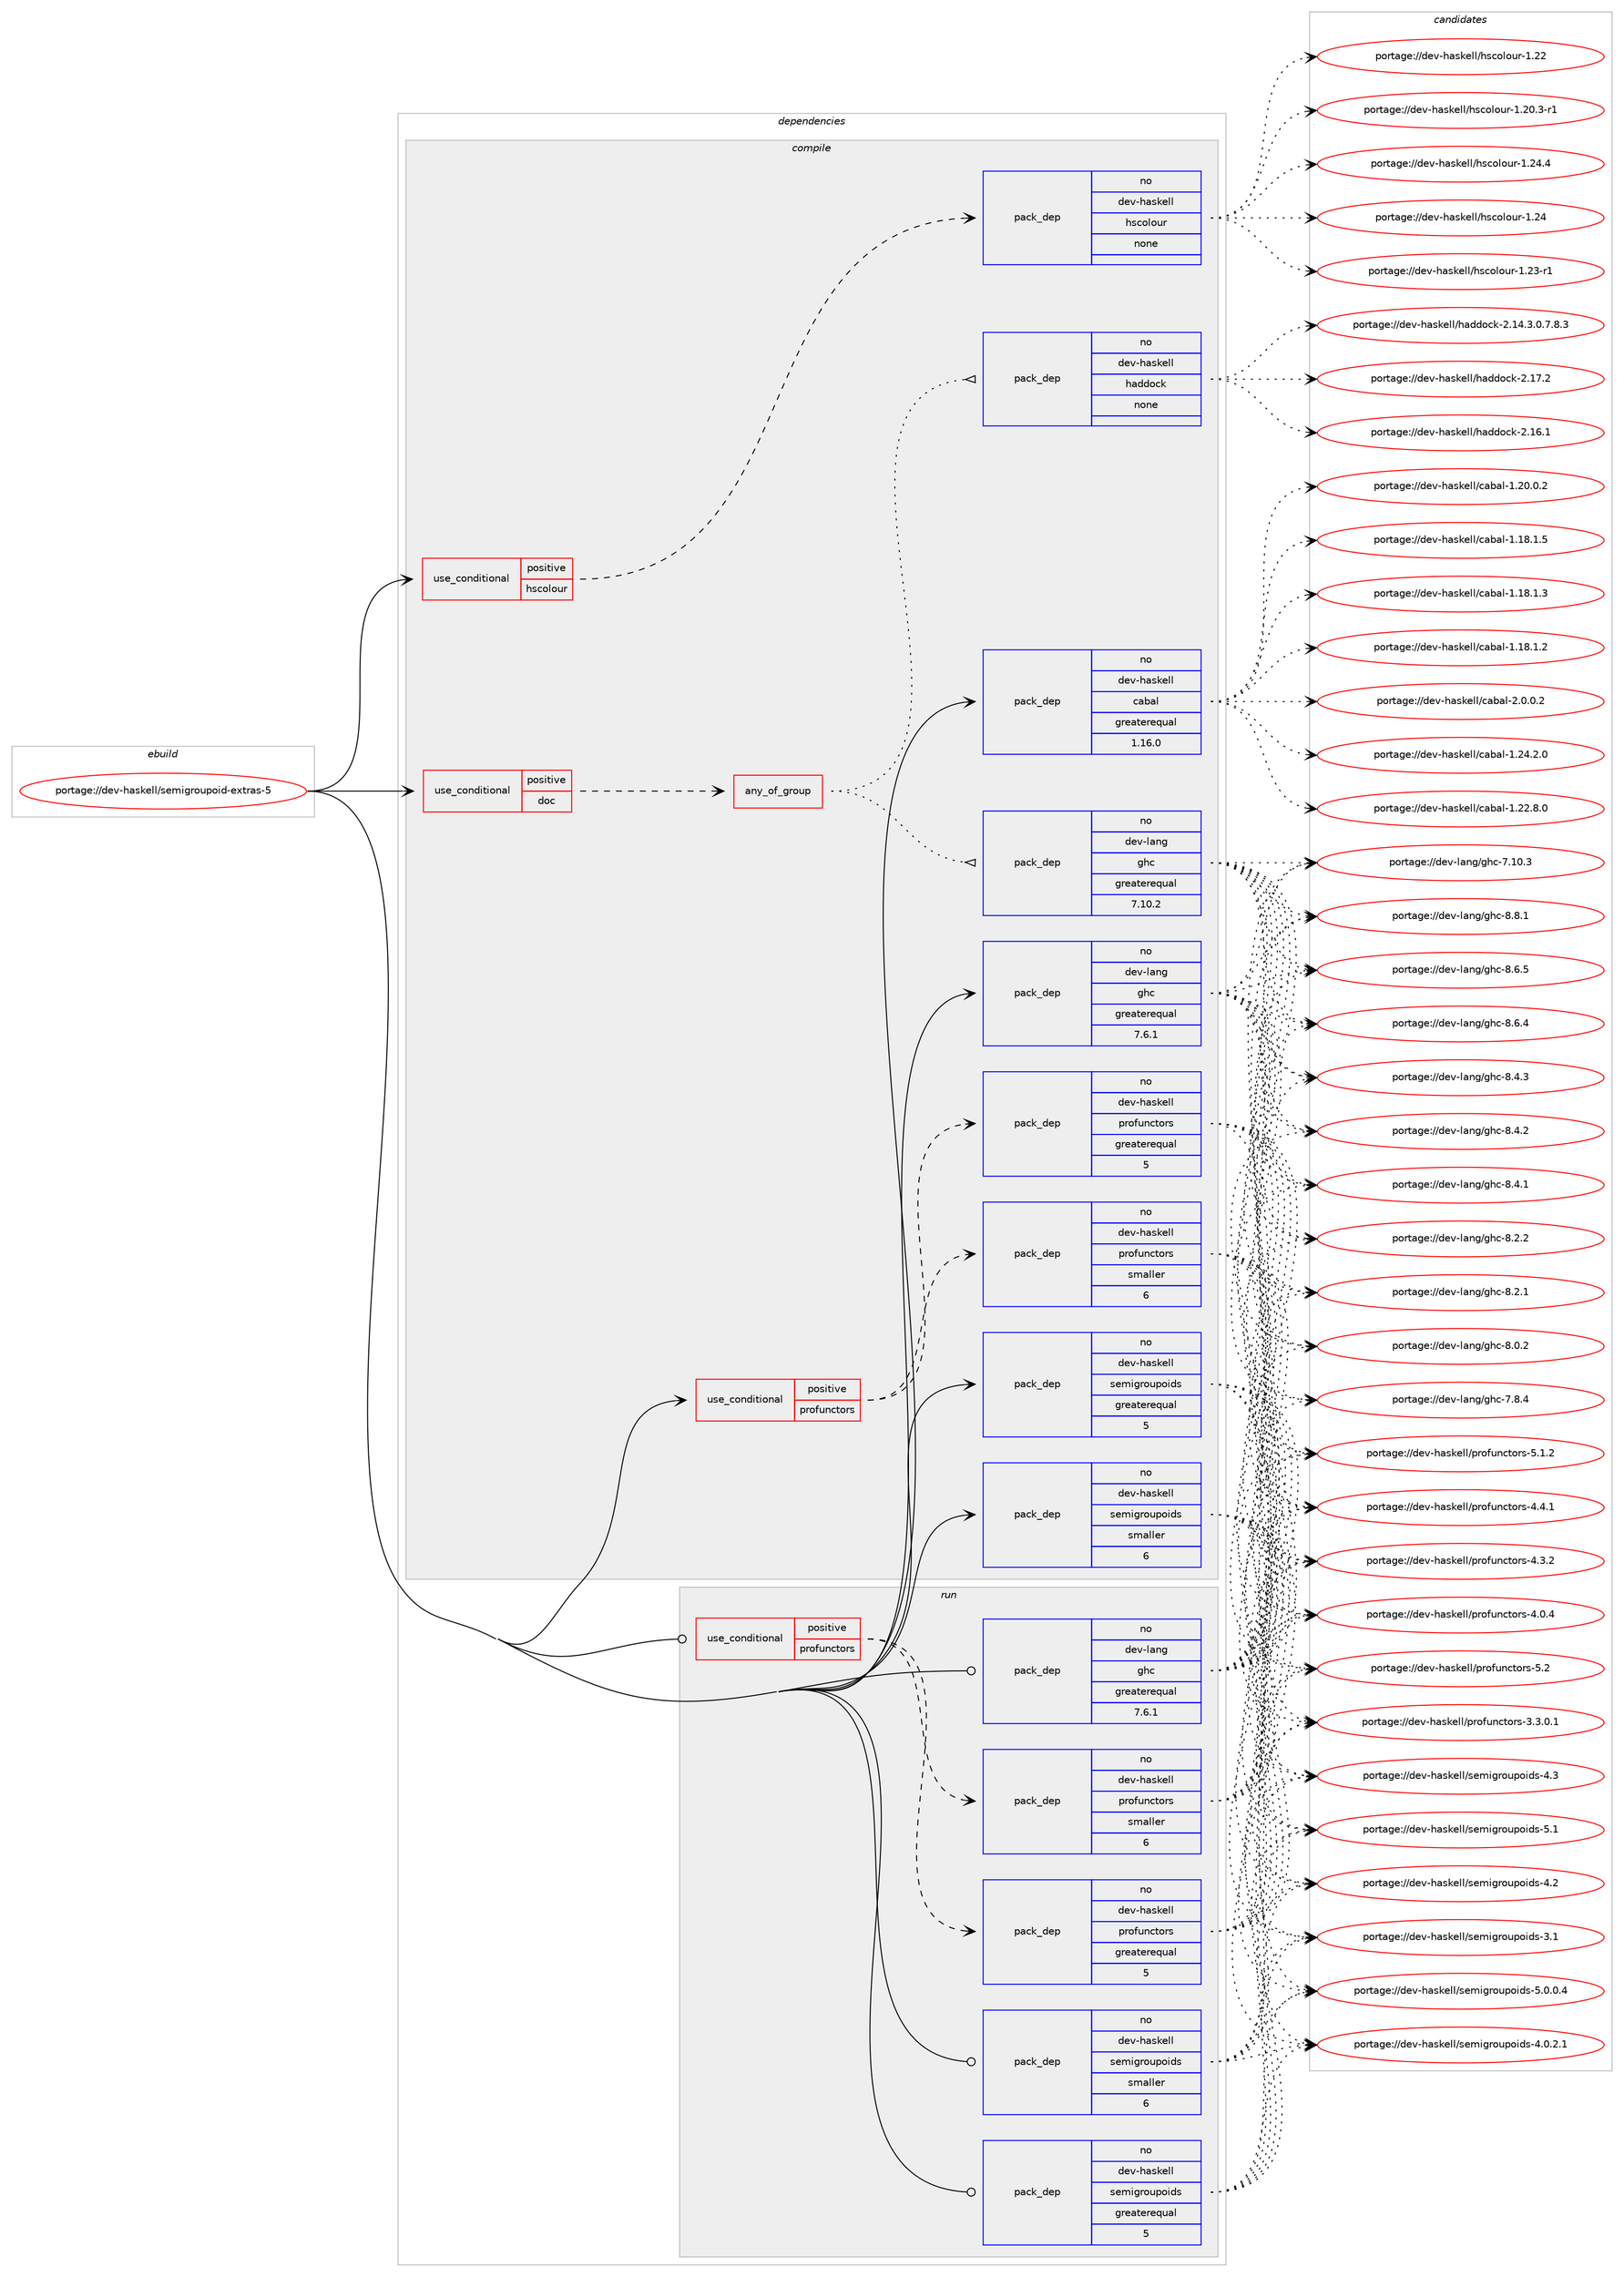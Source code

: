 digraph prolog {

# *************
# Graph options
# *************

newrank=true;
concentrate=true;
compound=true;
graph [rankdir=LR,fontname=Helvetica,fontsize=10,ranksep=1.5];#, ranksep=2.5, nodesep=0.2];
edge  [arrowhead=vee];
node  [fontname=Helvetica,fontsize=10];

# **********
# The ebuild
# **********

subgraph cluster_leftcol {
color=gray;
label=<<i>ebuild</i>>;
id [label="portage://dev-haskell/semigroupoid-extras-5", color=red, width=4, href="../dev-haskell/semigroupoid-extras-5.svg"];
}

# ****************
# The dependencies
# ****************

subgraph cluster_midcol {
color=gray;
label=<<i>dependencies</i>>;
subgraph cluster_compile {
fillcolor="#eeeeee";
style=filled;
label=<<i>compile</i>>;
subgraph cond131913 {
dependency546148 [label=<<TABLE BORDER="0" CELLBORDER="1" CELLSPACING="0" CELLPADDING="4"><TR><TD ROWSPAN="3" CELLPADDING="10">use_conditional</TD></TR><TR><TD>positive</TD></TR><TR><TD>doc</TD></TR></TABLE>>, shape=none, color=red];
subgraph any5801 {
dependency546149 [label=<<TABLE BORDER="0" CELLBORDER="1" CELLSPACING="0" CELLPADDING="4"><TR><TD CELLPADDING="10">any_of_group</TD></TR></TABLE>>, shape=none, color=red];subgraph pack408197 {
dependency546150 [label=<<TABLE BORDER="0" CELLBORDER="1" CELLSPACING="0" CELLPADDING="4" WIDTH="220"><TR><TD ROWSPAN="6" CELLPADDING="30">pack_dep</TD></TR><TR><TD WIDTH="110">no</TD></TR><TR><TD>dev-haskell</TD></TR><TR><TD>haddock</TD></TR><TR><TD>none</TD></TR><TR><TD></TD></TR></TABLE>>, shape=none, color=blue];
}
dependency546149:e -> dependency546150:w [weight=20,style="dotted",arrowhead="oinv"];
subgraph pack408198 {
dependency546151 [label=<<TABLE BORDER="0" CELLBORDER="1" CELLSPACING="0" CELLPADDING="4" WIDTH="220"><TR><TD ROWSPAN="6" CELLPADDING="30">pack_dep</TD></TR><TR><TD WIDTH="110">no</TD></TR><TR><TD>dev-lang</TD></TR><TR><TD>ghc</TD></TR><TR><TD>greaterequal</TD></TR><TR><TD>7.10.2</TD></TR></TABLE>>, shape=none, color=blue];
}
dependency546149:e -> dependency546151:w [weight=20,style="dotted",arrowhead="oinv"];
}
dependency546148:e -> dependency546149:w [weight=20,style="dashed",arrowhead="vee"];
}
id:e -> dependency546148:w [weight=20,style="solid",arrowhead="vee"];
subgraph cond131914 {
dependency546152 [label=<<TABLE BORDER="0" CELLBORDER="1" CELLSPACING="0" CELLPADDING="4"><TR><TD ROWSPAN="3" CELLPADDING="10">use_conditional</TD></TR><TR><TD>positive</TD></TR><TR><TD>hscolour</TD></TR></TABLE>>, shape=none, color=red];
subgraph pack408199 {
dependency546153 [label=<<TABLE BORDER="0" CELLBORDER="1" CELLSPACING="0" CELLPADDING="4" WIDTH="220"><TR><TD ROWSPAN="6" CELLPADDING="30">pack_dep</TD></TR><TR><TD WIDTH="110">no</TD></TR><TR><TD>dev-haskell</TD></TR><TR><TD>hscolour</TD></TR><TR><TD>none</TD></TR><TR><TD></TD></TR></TABLE>>, shape=none, color=blue];
}
dependency546152:e -> dependency546153:w [weight=20,style="dashed",arrowhead="vee"];
}
id:e -> dependency546152:w [weight=20,style="solid",arrowhead="vee"];
subgraph cond131915 {
dependency546154 [label=<<TABLE BORDER="0" CELLBORDER="1" CELLSPACING="0" CELLPADDING="4"><TR><TD ROWSPAN="3" CELLPADDING="10">use_conditional</TD></TR><TR><TD>positive</TD></TR><TR><TD>profunctors</TD></TR></TABLE>>, shape=none, color=red];
subgraph pack408200 {
dependency546155 [label=<<TABLE BORDER="0" CELLBORDER="1" CELLSPACING="0" CELLPADDING="4" WIDTH="220"><TR><TD ROWSPAN="6" CELLPADDING="30">pack_dep</TD></TR><TR><TD WIDTH="110">no</TD></TR><TR><TD>dev-haskell</TD></TR><TR><TD>profunctors</TD></TR><TR><TD>greaterequal</TD></TR><TR><TD>5</TD></TR></TABLE>>, shape=none, color=blue];
}
dependency546154:e -> dependency546155:w [weight=20,style="dashed",arrowhead="vee"];
subgraph pack408201 {
dependency546156 [label=<<TABLE BORDER="0" CELLBORDER="1" CELLSPACING="0" CELLPADDING="4" WIDTH="220"><TR><TD ROWSPAN="6" CELLPADDING="30">pack_dep</TD></TR><TR><TD WIDTH="110">no</TD></TR><TR><TD>dev-haskell</TD></TR><TR><TD>profunctors</TD></TR><TR><TD>smaller</TD></TR><TR><TD>6</TD></TR></TABLE>>, shape=none, color=blue];
}
dependency546154:e -> dependency546156:w [weight=20,style="dashed",arrowhead="vee"];
}
id:e -> dependency546154:w [weight=20,style="solid",arrowhead="vee"];
subgraph pack408202 {
dependency546157 [label=<<TABLE BORDER="0" CELLBORDER="1" CELLSPACING="0" CELLPADDING="4" WIDTH="220"><TR><TD ROWSPAN="6" CELLPADDING="30">pack_dep</TD></TR><TR><TD WIDTH="110">no</TD></TR><TR><TD>dev-haskell</TD></TR><TR><TD>cabal</TD></TR><TR><TD>greaterequal</TD></TR><TR><TD>1.16.0</TD></TR></TABLE>>, shape=none, color=blue];
}
id:e -> dependency546157:w [weight=20,style="solid",arrowhead="vee"];
subgraph pack408203 {
dependency546158 [label=<<TABLE BORDER="0" CELLBORDER="1" CELLSPACING="0" CELLPADDING="4" WIDTH="220"><TR><TD ROWSPAN="6" CELLPADDING="30">pack_dep</TD></TR><TR><TD WIDTH="110">no</TD></TR><TR><TD>dev-haskell</TD></TR><TR><TD>semigroupoids</TD></TR><TR><TD>greaterequal</TD></TR><TR><TD>5</TD></TR></TABLE>>, shape=none, color=blue];
}
id:e -> dependency546158:w [weight=20,style="solid",arrowhead="vee"];
subgraph pack408204 {
dependency546159 [label=<<TABLE BORDER="0" CELLBORDER="1" CELLSPACING="0" CELLPADDING="4" WIDTH="220"><TR><TD ROWSPAN="6" CELLPADDING="30">pack_dep</TD></TR><TR><TD WIDTH="110">no</TD></TR><TR><TD>dev-haskell</TD></TR><TR><TD>semigroupoids</TD></TR><TR><TD>smaller</TD></TR><TR><TD>6</TD></TR></TABLE>>, shape=none, color=blue];
}
id:e -> dependency546159:w [weight=20,style="solid",arrowhead="vee"];
subgraph pack408205 {
dependency546160 [label=<<TABLE BORDER="0" CELLBORDER="1" CELLSPACING="0" CELLPADDING="4" WIDTH="220"><TR><TD ROWSPAN="6" CELLPADDING="30">pack_dep</TD></TR><TR><TD WIDTH="110">no</TD></TR><TR><TD>dev-lang</TD></TR><TR><TD>ghc</TD></TR><TR><TD>greaterequal</TD></TR><TR><TD>7.6.1</TD></TR></TABLE>>, shape=none, color=blue];
}
id:e -> dependency546160:w [weight=20,style="solid",arrowhead="vee"];
}
subgraph cluster_compileandrun {
fillcolor="#eeeeee";
style=filled;
label=<<i>compile and run</i>>;
}
subgraph cluster_run {
fillcolor="#eeeeee";
style=filled;
label=<<i>run</i>>;
subgraph cond131916 {
dependency546161 [label=<<TABLE BORDER="0" CELLBORDER="1" CELLSPACING="0" CELLPADDING="4"><TR><TD ROWSPAN="3" CELLPADDING="10">use_conditional</TD></TR><TR><TD>positive</TD></TR><TR><TD>profunctors</TD></TR></TABLE>>, shape=none, color=red];
subgraph pack408206 {
dependency546162 [label=<<TABLE BORDER="0" CELLBORDER="1" CELLSPACING="0" CELLPADDING="4" WIDTH="220"><TR><TD ROWSPAN="6" CELLPADDING="30">pack_dep</TD></TR><TR><TD WIDTH="110">no</TD></TR><TR><TD>dev-haskell</TD></TR><TR><TD>profunctors</TD></TR><TR><TD>greaterequal</TD></TR><TR><TD>5</TD></TR></TABLE>>, shape=none, color=blue];
}
dependency546161:e -> dependency546162:w [weight=20,style="dashed",arrowhead="vee"];
subgraph pack408207 {
dependency546163 [label=<<TABLE BORDER="0" CELLBORDER="1" CELLSPACING="0" CELLPADDING="4" WIDTH="220"><TR><TD ROWSPAN="6" CELLPADDING="30">pack_dep</TD></TR><TR><TD WIDTH="110">no</TD></TR><TR><TD>dev-haskell</TD></TR><TR><TD>profunctors</TD></TR><TR><TD>smaller</TD></TR><TR><TD>6</TD></TR></TABLE>>, shape=none, color=blue];
}
dependency546161:e -> dependency546163:w [weight=20,style="dashed",arrowhead="vee"];
}
id:e -> dependency546161:w [weight=20,style="solid",arrowhead="odot"];
subgraph pack408208 {
dependency546164 [label=<<TABLE BORDER="0" CELLBORDER="1" CELLSPACING="0" CELLPADDING="4" WIDTH="220"><TR><TD ROWSPAN="6" CELLPADDING="30">pack_dep</TD></TR><TR><TD WIDTH="110">no</TD></TR><TR><TD>dev-haskell</TD></TR><TR><TD>semigroupoids</TD></TR><TR><TD>greaterequal</TD></TR><TR><TD>5</TD></TR></TABLE>>, shape=none, color=blue];
}
id:e -> dependency546164:w [weight=20,style="solid",arrowhead="odot"];
subgraph pack408209 {
dependency546165 [label=<<TABLE BORDER="0" CELLBORDER="1" CELLSPACING="0" CELLPADDING="4" WIDTH="220"><TR><TD ROWSPAN="6" CELLPADDING="30">pack_dep</TD></TR><TR><TD WIDTH="110">no</TD></TR><TR><TD>dev-haskell</TD></TR><TR><TD>semigroupoids</TD></TR><TR><TD>smaller</TD></TR><TR><TD>6</TD></TR></TABLE>>, shape=none, color=blue];
}
id:e -> dependency546165:w [weight=20,style="solid",arrowhead="odot"];
subgraph pack408210 {
dependency546166 [label=<<TABLE BORDER="0" CELLBORDER="1" CELLSPACING="0" CELLPADDING="4" WIDTH="220"><TR><TD ROWSPAN="6" CELLPADDING="30">pack_dep</TD></TR><TR><TD WIDTH="110">no</TD></TR><TR><TD>dev-lang</TD></TR><TR><TD>ghc</TD></TR><TR><TD>greaterequal</TD></TR><TR><TD>7.6.1</TD></TR></TABLE>>, shape=none, color=blue];
}
id:e -> dependency546166:w [weight=20,style="solid",arrowhead="odot"];
}
}

# **************
# The candidates
# **************

subgraph cluster_choices {
rank=same;
color=gray;
label=<<i>candidates</i>>;

subgraph choice408197 {
color=black;
nodesep=1;
choice100101118451049711510710110810847104971001001119910745504649554650 [label="portage://dev-haskell/haddock-2.17.2", color=red, width=4,href="../dev-haskell/haddock-2.17.2.svg"];
choice100101118451049711510710110810847104971001001119910745504649544649 [label="portage://dev-haskell/haddock-2.16.1", color=red, width=4,href="../dev-haskell/haddock-2.16.1.svg"];
choice1001011184510497115107101108108471049710010011199107455046495246514648465546564651 [label="portage://dev-haskell/haddock-2.14.3.0.7.8.3", color=red, width=4,href="../dev-haskell/haddock-2.14.3.0.7.8.3.svg"];
dependency546150:e -> choice100101118451049711510710110810847104971001001119910745504649554650:w [style=dotted,weight="100"];
dependency546150:e -> choice100101118451049711510710110810847104971001001119910745504649544649:w [style=dotted,weight="100"];
dependency546150:e -> choice1001011184510497115107101108108471049710010011199107455046495246514648465546564651:w [style=dotted,weight="100"];
}
subgraph choice408198 {
color=black;
nodesep=1;
choice10010111845108971101034710310499455646564649 [label="portage://dev-lang/ghc-8.8.1", color=red, width=4,href="../dev-lang/ghc-8.8.1.svg"];
choice10010111845108971101034710310499455646544653 [label="portage://dev-lang/ghc-8.6.5", color=red, width=4,href="../dev-lang/ghc-8.6.5.svg"];
choice10010111845108971101034710310499455646544652 [label="portage://dev-lang/ghc-8.6.4", color=red, width=4,href="../dev-lang/ghc-8.6.4.svg"];
choice10010111845108971101034710310499455646524651 [label="portage://dev-lang/ghc-8.4.3", color=red, width=4,href="../dev-lang/ghc-8.4.3.svg"];
choice10010111845108971101034710310499455646524650 [label="portage://dev-lang/ghc-8.4.2", color=red, width=4,href="../dev-lang/ghc-8.4.2.svg"];
choice10010111845108971101034710310499455646524649 [label="portage://dev-lang/ghc-8.4.1", color=red, width=4,href="../dev-lang/ghc-8.4.1.svg"];
choice10010111845108971101034710310499455646504650 [label="portage://dev-lang/ghc-8.2.2", color=red, width=4,href="../dev-lang/ghc-8.2.2.svg"];
choice10010111845108971101034710310499455646504649 [label="portage://dev-lang/ghc-8.2.1", color=red, width=4,href="../dev-lang/ghc-8.2.1.svg"];
choice10010111845108971101034710310499455646484650 [label="portage://dev-lang/ghc-8.0.2", color=red, width=4,href="../dev-lang/ghc-8.0.2.svg"];
choice10010111845108971101034710310499455546564652 [label="portage://dev-lang/ghc-7.8.4", color=red, width=4,href="../dev-lang/ghc-7.8.4.svg"];
choice1001011184510897110103471031049945554649484651 [label="portage://dev-lang/ghc-7.10.3", color=red, width=4,href="../dev-lang/ghc-7.10.3.svg"];
dependency546151:e -> choice10010111845108971101034710310499455646564649:w [style=dotted,weight="100"];
dependency546151:e -> choice10010111845108971101034710310499455646544653:w [style=dotted,weight="100"];
dependency546151:e -> choice10010111845108971101034710310499455646544652:w [style=dotted,weight="100"];
dependency546151:e -> choice10010111845108971101034710310499455646524651:w [style=dotted,weight="100"];
dependency546151:e -> choice10010111845108971101034710310499455646524650:w [style=dotted,weight="100"];
dependency546151:e -> choice10010111845108971101034710310499455646524649:w [style=dotted,weight="100"];
dependency546151:e -> choice10010111845108971101034710310499455646504650:w [style=dotted,weight="100"];
dependency546151:e -> choice10010111845108971101034710310499455646504649:w [style=dotted,weight="100"];
dependency546151:e -> choice10010111845108971101034710310499455646484650:w [style=dotted,weight="100"];
dependency546151:e -> choice10010111845108971101034710310499455546564652:w [style=dotted,weight="100"];
dependency546151:e -> choice1001011184510897110103471031049945554649484651:w [style=dotted,weight="100"];
}
subgraph choice408199 {
color=black;
nodesep=1;
choice1001011184510497115107101108108471041159911110811111711445494650524652 [label="portage://dev-haskell/hscolour-1.24.4", color=red, width=4,href="../dev-haskell/hscolour-1.24.4.svg"];
choice100101118451049711510710110810847104115991111081111171144549465052 [label="portage://dev-haskell/hscolour-1.24", color=red, width=4,href="../dev-haskell/hscolour-1.24.svg"];
choice1001011184510497115107101108108471041159911110811111711445494650514511449 [label="portage://dev-haskell/hscolour-1.23-r1", color=red, width=4,href="../dev-haskell/hscolour-1.23-r1.svg"];
choice100101118451049711510710110810847104115991111081111171144549465050 [label="portage://dev-haskell/hscolour-1.22", color=red, width=4,href="../dev-haskell/hscolour-1.22.svg"];
choice10010111845104971151071011081084710411599111108111117114454946504846514511449 [label="portage://dev-haskell/hscolour-1.20.3-r1", color=red, width=4,href="../dev-haskell/hscolour-1.20.3-r1.svg"];
dependency546153:e -> choice1001011184510497115107101108108471041159911110811111711445494650524652:w [style=dotted,weight="100"];
dependency546153:e -> choice100101118451049711510710110810847104115991111081111171144549465052:w [style=dotted,weight="100"];
dependency546153:e -> choice1001011184510497115107101108108471041159911110811111711445494650514511449:w [style=dotted,weight="100"];
dependency546153:e -> choice100101118451049711510710110810847104115991111081111171144549465050:w [style=dotted,weight="100"];
dependency546153:e -> choice10010111845104971151071011081084710411599111108111117114454946504846514511449:w [style=dotted,weight="100"];
}
subgraph choice408200 {
color=black;
nodesep=1;
choice1001011184510497115107101108108471121141111021171109911611111411545534650 [label="portage://dev-haskell/profunctors-5.2", color=red, width=4,href="../dev-haskell/profunctors-5.2.svg"];
choice10010111845104971151071011081084711211411110211711099116111114115455346494650 [label="portage://dev-haskell/profunctors-5.1.2", color=red, width=4,href="../dev-haskell/profunctors-5.1.2.svg"];
choice10010111845104971151071011081084711211411110211711099116111114115455246524649 [label="portage://dev-haskell/profunctors-4.4.1", color=red, width=4,href="../dev-haskell/profunctors-4.4.1.svg"];
choice10010111845104971151071011081084711211411110211711099116111114115455246514650 [label="portage://dev-haskell/profunctors-4.3.2", color=red, width=4,href="../dev-haskell/profunctors-4.3.2.svg"];
choice10010111845104971151071011081084711211411110211711099116111114115455246484652 [label="portage://dev-haskell/profunctors-4.0.4", color=red, width=4,href="../dev-haskell/profunctors-4.0.4.svg"];
choice100101118451049711510710110810847112114111102117110991161111141154551465146484649 [label="portage://dev-haskell/profunctors-3.3.0.1", color=red, width=4,href="../dev-haskell/profunctors-3.3.0.1.svg"];
dependency546155:e -> choice1001011184510497115107101108108471121141111021171109911611111411545534650:w [style=dotted,weight="100"];
dependency546155:e -> choice10010111845104971151071011081084711211411110211711099116111114115455346494650:w [style=dotted,weight="100"];
dependency546155:e -> choice10010111845104971151071011081084711211411110211711099116111114115455246524649:w [style=dotted,weight="100"];
dependency546155:e -> choice10010111845104971151071011081084711211411110211711099116111114115455246514650:w [style=dotted,weight="100"];
dependency546155:e -> choice10010111845104971151071011081084711211411110211711099116111114115455246484652:w [style=dotted,weight="100"];
dependency546155:e -> choice100101118451049711510710110810847112114111102117110991161111141154551465146484649:w [style=dotted,weight="100"];
}
subgraph choice408201 {
color=black;
nodesep=1;
choice1001011184510497115107101108108471121141111021171109911611111411545534650 [label="portage://dev-haskell/profunctors-5.2", color=red, width=4,href="../dev-haskell/profunctors-5.2.svg"];
choice10010111845104971151071011081084711211411110211711099116111114115455346494650 [label="portage://dev-haskell/profunctors-5.1.2", color=red, width=4,href="../dev-haskell/profunctors-5.1.2.svg"];
choice10010111845104971151071011081084711211411110211711099116111114115455246524649 [label="portage://dev-haskell/profunctors-4.4.1", color=red, width=4,href="../dev-haskell/profunctors-4.4.1.svg"];
choice10010111845104971151071011081084711211411110211711099116111114115455246514650 [label="portage://dev-haskell/profunctors-4.3.2", color=red, width=4,href="../dev-haskell/profunctors-4.3.2.svg"];
choice10010111845104971151071011081084711211411110211711099116111114115455246484652 [label="portage://dev-haskell/profunctors-4.0.4", color=red, width=4,href="../dev-haskell/profunctors-4.0.4.svg"];
choice100101118451049711510710110810847112114111102117110991161111141154551465146484649 [label="portage://dev-haskell/profunctors-3.3.0.1", color=red, width=4,href="../dev-haskell/profunctors-3.3.0.1.svg"];
dependency546156:e -> choice1001011184510497115107101108108471121141111021171109911611111411545534650:w [style=dotted,weight="100"];
dependency546156:e -> choice10010111845104971151071011081084711211411110211711099116111114115455346494650:w [style=dotted,weight="100"];
dependency546156:e -> choice10010111845104971151071011081084711211411110211711099116111114115455246524649:w [style=dotted,weight="100"];
dependency546156:e -> choice10010111845104971151071011081084711211411110211711099116111114115455246514650:w [style=dotted,weight="100"];
dependency546156:e -> choice10010111845104971151071011081084711211411110211711099116111114115455246484652:w [style=dotted,weight="100"];
dependency546156:e -> choice100101118451049711510710110810847112114111102117110991161111141154551465146484649:w [style=dotted,weight="100"];
}
subgraph choice408202 {
color=black;
nodesep=1;
choice100101118451049711510710110810847999798971084550464846484650 [label="portage://dev-haskell/cabal-2.0.0.2", color=red, width=4,href="../dev-haskell/cabal-2.0.0.2.svg"];
choice10010111845104971151071011081084799979897108454946505246504648 [label="portage://dev-haskell/cabal-1.24.2.0", color=red, width=4,href="../dev-haskell/cabal-1.24.2.0.svg"];
choice10010111845104971151071011081084799979897108454946505046564648 [label="portage://dev-haskell/cabal-1.22.8.0", color=red, width=4,href="../dev-haskell/cabal-1.22.8.0.svg"];
choice10010111845104971151071011081084799979897108454946504846484650 [label="portage://dev-haskell/cabal-1.20.0.2", color=red, width=4,href="../dev-haskell/cabal-1.20.0.2.svg"];
choice10010111845104971151071011081084799979897108454946495646494653 [label="portage://dev-haskell/cabal-1.18.1.5", color=red, width=4,href="../dev-haskell/cabal-1.18.1.5.svg"];
choice10010111845104971151071011081084799979897108454946495646494651 [label="portage://dev-haskell/cabal-1.18.1.3", color=red, width=4,href="../dev-haskell/cabal-1.18.1.3.svg"];
choice10010111845104971151071011081084799979897108454946495646494650 [label="portage://dev-haskell/cabal-1.18.1.2", color=red, width=4,href="../dev-haskell/cabal-1.18.1.2.svg"];
dependency546157:e -> choice100101118451049711510710110810847999798971084550464846484650:w [style=dotted,weight="100"];
dependency546157:e -> choice10010111845104971151071011081084799979897108454946505246504648:w [style=dotted,weight="100"];
dependency546157:e -> choice10010111845104971151071011081084799979897108454946505046564648:w [style=dotted,weight="100"];
dependency546157:e -> choice10010111845104971151071011081084799979897108454946504846484650:w [style=dotted,weight="100"];
dependency546157:e -> choice10010111845104971151071011081084799979897108454946495646494653:w [style=dotted,weight="100"];
dependency546157:e -> choice10010111845104971151071011081084799979897108454946495646494651:w [style=dotted,weight="100"];
dependency546157:e -> choice10010111845104971151071011081084799979897108454946495646494650:w [style=dotted,weight="100"];
}
subgraph choice408203 {
color=black;
nodesep=1;
choice10010111845104971151071011081084711510110910510311411111711211110510011545534649 [label="portage://dev-haskell/semigroupoids-5.1", color=red, width=4,href="../dev-haskell/semigroupoids-5.1.svg"];
choice1001011184510497115107101108108471151011091051031141111171121111051001154553464846484652 [label="portage://dev-haskell/semigroupoids-5.0.0.4", color=red, width=4,href="../dev-haskell/semigroupoids-5.0.0.4.svg"];
choice10010111845104971151071011081084711510110910510311411111711211110510011545524651 [label="portage://dev-haskell/semigroupoids-4.3", color=red, width=4,href="../dev-haskell/semigroupoids-4.3.svg"];
choice10010111845104971151071011081084711510110910510311411111711211110510011545524650 [label="portage://dev-haskell/semigroupoids-4.2", color=red, width=4,href="../dev-haskell/semigroupoids-4.2.svg"];
choice1001011184510497115107101108108471151011091051031141111171121111051001154552464846504649 [label="portage://dev-haskell/semigroupoids-4.0.2.1", color=red, width=4,href="../dev-haskell/semigroupoids-4.0.2.1.svg"];
choice10010111845104971151071011081084711510110910510311411111711211110510011545514649 [label="portage://dev-haskell/semigroupoids-3.1", color=red, width=4,href="../dev-haskell/semigroupoids-3.1.svg"];
dependency546158:e -> choice10010111845104971151071011081084711510110910510311411111711211110510011545534649:w [style=dotted,weight="100"];
dependency546158:e -> choice1001011184510497115107101108108471151011091051031141111171121111051001154553464846484652:w [style=dotted,weight="100"];
dependency546158:e -> choice10010111845104971151071011081084711510110910510311411111711211110510011545524651:w [style=dotted,weight="100"];
dependency546158:e -> choice10010111845104971151071011081084711510110910510311411111711211110510011545524650:w [style=dotted,weight="100"];
dependency546158:e -> choice1001011184510497115107101108108471151011091051031141111171121111051001154552464846504649:w [style=dotted,weight="100"];
dependency546158:e -> choice10010111845104971151071011081084711510110910510311411111711211110510011545514649:w [style=dotted,weight="100"];
}
subgraph choice408204 {
color=black;
nodesep=1;
choice10010111845104971151071011081084711510110910510311411111711211110510011545534649 [label="portage://dev-haskell/semigroupoids-5.1", color=red, width=4,href="../dev-haskell/semigroupoids-5.1.svg"];
choice1001011184510497115107101108108471151011091051031141111171121111051001154553464846484652 [label="portage://dev-haskell/semigroupoids-5.0.0.4", color=red, width=4,href="../dev-haskell/semigroupoids-5.0.0.4.svg"];
choice10010111845104971151071011081084711510110910510311411111711211110510011545524651 [label="portage://dev-haskell/semigroupoids-4.3", color=red, width=4,href="../dev-haskell/semigroupoids-4.3.svg"];
choice10010111845104971151071011081084711510110910510311411111711211110510011545524650 [label="portage://dev-haskell/semigroupoids-4.2", color=red, width=4,href="../dev-haskell/semigroupoids-4.2.svg"];
choice1001011184510497115107101108108471151011091051031141111171121111051001154552464846504649 [label="portage://dev-haskell/semigroupoids-4.0.2.1", color=red, width=4,href="../dev-haskell/semigroupoids-4.0.2.1.svg"];
choice10010111845104971151071011081084711510110910510311411111711211110510011545514649 [label="portage://dev-haskell/semigroupoids-3.1", color=red, width=4,href="../dev-haskell/semigroupoids-3.1.svg"];
dependency546159:e -> choice10010111845104971151071011081084711510110910510311411111711211110510011545534649:w [style=dotted,weight="100"];
dependency546159:e -> choice1001011184510497115107101108108471151011091051031141111171121111051001154553464846484652:w [style=dotted,weight="100"];
dependency546159:e -> choice10010111845104971151071011081084711510110910510311411111711211110510011545524651:w [style=dotted,weight="100"];
dependency546159:e -> choice10010111845104971151071011081084711510110910510311411111711211110510011545524650:w [style=dotted,weight="100"];
dependency546159:e -> choice1001011184510497115107101108108471151011091051031141111171121111051001154552464846504649:w [style=dotted,weight="100"];
dependency546159:e -> choice10010111845104971151071011081084711510110910510311411111711211110510011545514649:w [style=dotted,weight="100"];
}
subgraph choice408205 {
color=black;
nodesep=1;
choice10010111845108971101034710310499455646564649 [label="portage://dev-lang/ghc-8.8.1", color=red, width=4,href="../dev-lang/ghc-8.8.1.svg"];
choice10010111845108971101034710310499455646544653 [label="portage://dev-lang/ghc-8.6.5", color=red, width=4,href="../dev-lang/ghc-8.6.5.svg"];
choice10010111845108971101034710310499455646544652 [label="portage://dev-lang/ghc-8.6.4", color=red, width=4,href="../dev-lang/ghc-8.6.4.svg"];
choice10010111845108971101034710310499455646524651 [label="portage://dev-lang/ghc-8.4.3", color=red, width=4,href="../dev-lang/ghc-8.4.3.svg"];
choice10010111845108971101034710310499455646524650 [label="portage://dev-lang/ghc-8.4.2", color=red, width=4,href="../dev-lang/ghc-8.4.2.svg"];
choice10010111845108971101034710310499455646524649 [label="portage://dev-lang/ghc-8.4.1", color=red, width=4,href="../dev-lang/ghc-8.4.1.svg"];
choice10010111845108971101034710310499455646504650 [label="portage://dev-lang/ghc-8.2.2", color=red, width=4,href="../dev-lang/ghc-8.2.2.svg"];
choice10010111845108971101034710310499455646504649 [label="portage://dev-lang/ghc-8.2.1", color=red, width=4,href="../dev-lang/ghc-8.2.1.svg"];
choice10010111845108971101034710310499455646484650 [label="portage://dev-lang/ghc-8.0.2", color=red, width=4,href="../dev-lang/ghc-8.0.2.svg"];
choice10010111845108971101034710310499455546564652 [label="portage://dev-lang/ghc-7.8.4", color=red, width=4,href="../dev-lang/ghc-7.8.4.svg"];
choice1001011184510897110103471031049945554649484651 [label="portage://dev-lang/ghc-7.10.3", color=red, width=4,href="../dev-lang/ghc-7.10.3.svg"];
dependency546160:e -> choice10010111845108971101034710310499455646564649:w [style=dotted,weight="100"];
dependency546160:e -> choice10010111845108971101034710310499455646544653:w [style=dotted,weight="100"];
dependency546160:e -> choice10010111845108971101034710310499455646544652:w [style=dotted,weight="100"];
dependency546160:e -> choice10010111845108971101034710310499455646524651:w [style=dotted,weight="100"];
dependency546160:e -> choice10010111845108971101034710310499455646524650:w [style=dotted,weight="100"];
dependency546160:e -> choice10010111845108971101034710310499455646524649:w [style=dotted,weight="100"];
dependency546160:e -> choice10010111845108971101034710310499455646504650:w [style=dotted,weight="100"];
dependency546160:e -> choice10010111845108971101034710310499455646504649:w [style=dotted,weight="100"];
dependency546160:e -> choice10010111845108971101034710310499455646484650:w [style=dotted,weight="100"];
dependency546160:e -> choice10010111845108971101034710310499455546564652:w [style=dotted,weight="100"];
dependency546160:e -> choice1001011184510897110103471031049945554649484651:w [style=dotted,weight="100"];
}
subgraph choice408206 {
color=black;
nodesep=1;
choice1001011184510497115107101108108471121141111021171109911611111411545534650 [label="portage://dev-haskell/profunctors-5.2", color=red, width=4,href="../dev-haskell/profunctors-5.2.svg"];
choice10010111845104971151071011081084711211411110211711099116111114115455346494650 [label="portage://dev-haskell/profunctors-5.1.2", color=red, width=4,href="../dev-haskell/profunctors-5.1.2.svg"];
choice10010111845104971151071011081084711211411110211711099116111114115455246524649 [label="portage://dev-haskell/profunctors-4.4.1", color=red, width=4,href="../dev-haskell/profunctors-4.4.1.svg"];
choice10010111845104971151071011081084711211411110211711099116111114115455246514650 [label="portage://dev-haskell/profunctors-4.3.2", color=red, width=4,href="../dev-haskell/profunctors-4.3.2.svg"];
choice10010111845104971151071011081084711211411110211711099116111114115455246484652 [label="portage://dev-haskell/profunctors-4.0.4", color=red, width=4,href="../dev-haskell/profunctors-4.0.4.svg"];
choice100101118451049711510710110810847112114111102117110991161111141154551465146484649 [label="portage://dev-haskell/profunctors-3.3.0.1", color=red, width=4,href="../dev-haskell/profunctors-3.3.0.1.svg"];
dependency546162:e -> choice1001011184510497115107101108108471121141111021171109911611111411545534650:w [style=dotted,weight="100"];
dependency546162:e -> choice10010111845104971151071011081084711211411110211711099116111114115455346494650:w [style=dotted,weight="100"];
dependency546162:e -> choice10010111845104971151071011081084711211411110211711099116111114115455246524649:w [style=dotted,weight="100"];
dependency546162:e -> choice10010111845104971151071011081084711211411110211711099116111114115455246514650:w [style=dotted,weight="100"];
dependency546162:e -> choice10010111845104971151071011081084711211411110211711099116111114115455246484652:w [style=dotted,weight="100"];
dependency546162:e -> choice100101118451049711510710110810847112114111102117110991161111141154551465146484649:w [style=dotted,weight="100"];
}
subgraph choice408207 {
color=black;
nodesep=1;
choice1001011184510497115107101108108471121141111021171109911611111411545534650 [label="portage://dev-haskell/profunctors-5.2", color=red, width=4,href="../dev-haskell/profunctors-5.2.svg"];
choice10010111845104971151071011081084711211411110211711099116111114115455346494650 [label="portage://dev-haskell/profunctors-5.1.2", color=red, width=4,href="../dev-haskell/profunctors-5.1.2.svg"];
choice10010111845104971151071011081084711211411110211711099116111114115455246524649 [label="portage://dev-haskell/profunctors-4.4.1", color=red, width=4,href="../dev-haskell/profunctors-4.4.1.svg"];
choice10010111845104971151071011081084711211411110211711099116111114115455246514650 [label="portage://dev-haskell/profunctors-4.3.2", color=red, width=4,href="../dev-haskell/profunctors-4.3.2.svg"];
choice10010111845104971151071011081084711211411110211711099116111114115455246484652 [label="portage://dev-haskell/profunctors-4.0.4", color=red, width=4,href="../dev-haskell/profunctors-4.0.4.svg"];
choice100101118451049711510710110810847112114111102117110991161111141154551465146484649 [label="portage://dev-haskell/profunctors-3.3.0.1", color=red, width=4,href="../dev-haskell/profunctors-3.3.0.1.svg"];
dependency546163:e -> choice1001011184510497115107101108108471121141111021171109911611111411545534650:w [style=dotted,weight="100"];
dependency546163:e -> choice10010111845104971151071011081084711211411110211711099116111114115455346494650:w [style=dotted,weight="100"];
dependency546163:e -> choice10010111845104971151071011081084711211411110211711099116111114115455246524649:w [style=dotted,weight="100"];
dependency546163:e -> choice10010111845104971151071011081084711211411110211711099116111114115455246514650:w [style=dotted,weight="100"];
dependency546163:e -> choice10010111845104971151071011081084711211411110211711099116111114115455246484652:w [style=dotted,weight="100"];
dependency546163:e -> choice100101118451049711510710110810847112114111102117110991161111141154551465146484649:w [style=dotted,weight="100"];
}
subgraph choice408208 {
color=black;
nodesep=1;
choice10010111845104971151071011081084711510110910510311411111711211110510011545534649 [label="portage://dev-haskell/semigroupoids-5.1", color=red, width=4,href="../dev-haskell/semigroupoids-5.1.svg"];
choice1001011184510497115107101108108471151011091051031141111171121111051001154553464846484652 [label="portage://dev-haskell/semigroupoids-5.0.0.4", color=red, width=4,href="../dev-haskell/semigroupoids-5.0.0.4.svg"];
choice10010111845104971151071011081084711510110910510311411111711211110510011545524651 [label="portage://dev-haskell/semigroupoids-4.3", color=red, width=4,href="../dev-haskell/semigroupoids-4.3.svg"];
choice10010111845104971151071011081084711510110910510311411111711211110510011545524650 [label="portage://dev-haskell/semigroupoids-4.2", color=red, width=4,href="../dev-haskell/semigroupoids-4.2.svg"];
choice1001011184510497115107101108108471151011091051031141111171121111051001154552464846504649 [label="portage://dev-haskell/semigroupoids-4.0.2.1", color=red, width=4,href="../dev-haskell/semigroupoids-4.0.2.1.svg"];
choice10010111845104971151071011081084711510110910510311411111711211110510011545514649 [label="portage://dev-haskell/semigroupoids-3.1", color=red, width=4,href="../dev-haskell/semigroupoids-3.1.svg"];
dependency546164:e -> choice10010111845104971151071011081084711510110910510311411111711211110510011545534649:w [style=dotted,weight="100"];
dependency546164:e -> choice1001011184510497115107101108108471151011091051031141111171121111051001154553464846484652:w [style=dotted,weight="100"];
dependency546164:e -> choice10010111845104971151071011081084711510110910510311411111711211110510011545524651:w [style=dotted,weight="100"];
dependency546164:e -> choice10010111845104971151071011081084711510110910510311411111711211110510011545524650:w [style=dotted,weight="100"];
dependency546164:e -> choice1001011184510497115107101108108471151011091051031141111171121111051001154552464846504649:w [style=dotted,weight="100"];
dependency546164:e -> choice10010111845104971151071011081084711510110910510311411111711211110510011545514649:w [style=dotted,weight="100"];
}
subgraph choice408209 {
color=black;
nodesep=1;
choice10010111845104971151071011081084711510110910510311411111711211110510011545534649 [label="portage://dev-haskell/semigroupoids-5.1", color=red, width=4,href="../dev-haskell/semigroupoids-5.1.svg"];
choice1001011184510497115107101108108471151011091051031141111171121111051001154553464846484652 [label="portage://dev-haskell/semigroupoids-5.0.0.4", color=red, width=4,href="../dev-haskell/semigroupoids-5.0.0.4.svg"];
choice10010111845104971151071011081084711510110910510311411111711211110510011545524651 [label="portage://dev-haskell/semigroupoids-4.3", color=red, width=4,href="../dev-haskell/semigroupoids-4.3.svg"];
choice10010111845104971151071011081084711510110910510311411111711211110510011545524650 [label="portage://dev-haskell/semigroupoids-4.2", color=red, width=4,href="../dev-haskell/semigroupoids-4.2.svg"];
choice1001011184510497115107101108108471151011091051031141111171121111051001154552464846504649 [label="portage://dev-haskell/semigroupoids-4.0.2.1", color=red, width=4,href="../dev-haskell/semigroupoids-4.0.2.1.svg"];
choice10010111845104971151071011081084711510110910510311411111711211110510011545514649 [label="portage://dev-haskell/semigroupoids-3.1", color=red, width=4,href="../dev-haskell/semigroupoids-3.1.svg"];
dependency546165:e -> choice10010111845104971151071011081084711510110910510311411111711211110510011545534649:w [style=dotted,weight="100"];
dependency546165:e -> choice1001011184510497115107101108108471151011091051031141111171121111051001154553464846484652:w [style=dotted,weight="100"];
dependency546165:e -> choice10010111845104971151071011081084711510110910510311411111711211110510011545524651:w [style=dotted,weight="100"];
dependency546165:e -> choice10010111845104971151071011081084711510110910510311411111711211110510011545524650:w [style=dotted,weight="100"];
dependency546165:e -> choice1001011184510497115107101108108471151011091051031141111171121111051001154552464846504649:w [style=dotted,weight="100"];
dependency546165:e -> choice10010111845104971151071011081084711510110910510311411111711211110510011545514649:w [style=dotted,weight="100"];
}
subgraph choice408210 {
color=black;
nodesep=1;
choice10010111845108971101034710310499455646564649 [label="portage://dev-lang/ghc-8.8.1", color=red, width=4,href="../dev-lang/ghc-8.8.1.svg"];
choice10010111845108971101034710310499455646544653 [label="portage://dev-lang/ghc-8.6.5", color=red, width=4,href="../dev-lang/ghc-8.6.5.svg"];
choice10010111845108971101034710310499455646544652 [label="portage://dev-lang/ghc-8.6.4", color=red, width=4,href="../dev-lang/ghc-8.6.4.svg"];
choice10010111845108971101034710310499455646524651 [label="portage://dev-lang/ghc-8.4.3", color=red, width=4,href="../dev-lang/ghc-8.4.3.svg"];
choice10010111845108971101034710310499455646524650 [label="portage://dev-lang/ghc-8.4.2", color=red, width=4,href="../dev-lang/ghc-8.4.2.svg"];
choice10010111845108971101034710310499455646524649 [label="portage://dev-lang/ghc-8.4.1", color=red, width=4,href="../dev-lang/ghc-8.4.1.svg"];
choice10010111845108971101034710310499455646504650 [label="portage://dev-lang/ghc-8.2.2", color=red, width=4,href="../dev-lang/ghc-8.2.2.svg"];
choice10010111845108971101034710310499455646504649 [label="portage://dev-lang/ghc-8.2.1", color=red, width=4,href="../dev-lang/ghc-8.2.1.svg"];
choice10010111845108971101034710310499455646484650 [label="portage://dev-lang/ghc-8.0.2", color=red, width=4,href="../dev-lang/ghc-8.0.2.svg"];
choice10010111845108971101034710310499455546564652 [label="portage://dev-lang/ghc-7.8.4", color=red, width=4,href="../dev-lang/ghc-7.8.4.svg"];
choice1001011184510897110103471031049945554649484651 [label="portage://dev-lang/ghc-7.10.3", color=red, width=4,href="../dev-lang/ghc-7.10.3.svg"];
dependency546166:e -> choice10010111845108971101034710310499455646564649:w [style=dotted,weight="100"];
dependency546166:e -> choice10010111845108971101034710310499455646544653:w [style=dotted,weight="100"];
dependency546166:e -> choice10010111845108971101034710310499455646544652:w [style=dotted,weight="100"];
dependency546166:e -> choice10010111845108971101034710310499455646524651:w [style=dotted,weight="100"];
dependency546166:e -> choice10010111845108971101034710310499455646524650:w [style=dotted,weight="100"];
dependency546166:e -> choice10010111845108971101034710310499455646524649:w [style=dotted,weight="100"];
dependency546166:e -> choice10010111845108971101034710310499455646504650:w [style=dotted,weight="100"];
dependency546166:e -> choice10010111845108971101034710310499455646504649:w [style=dotted,weight="100"];
dependency546166:e -> choice10010111845108971101034710310499455646484650:w [style=dotted,weight="100"];
dependency546166:e -> choice10010111845108971101034710310499455546564652:w [style=dotted,weight="100"];
dependency546166:e -> choice1001011184510897110103471031049945554649484651:w [style=dotted,weight="100"];
}
}

}
